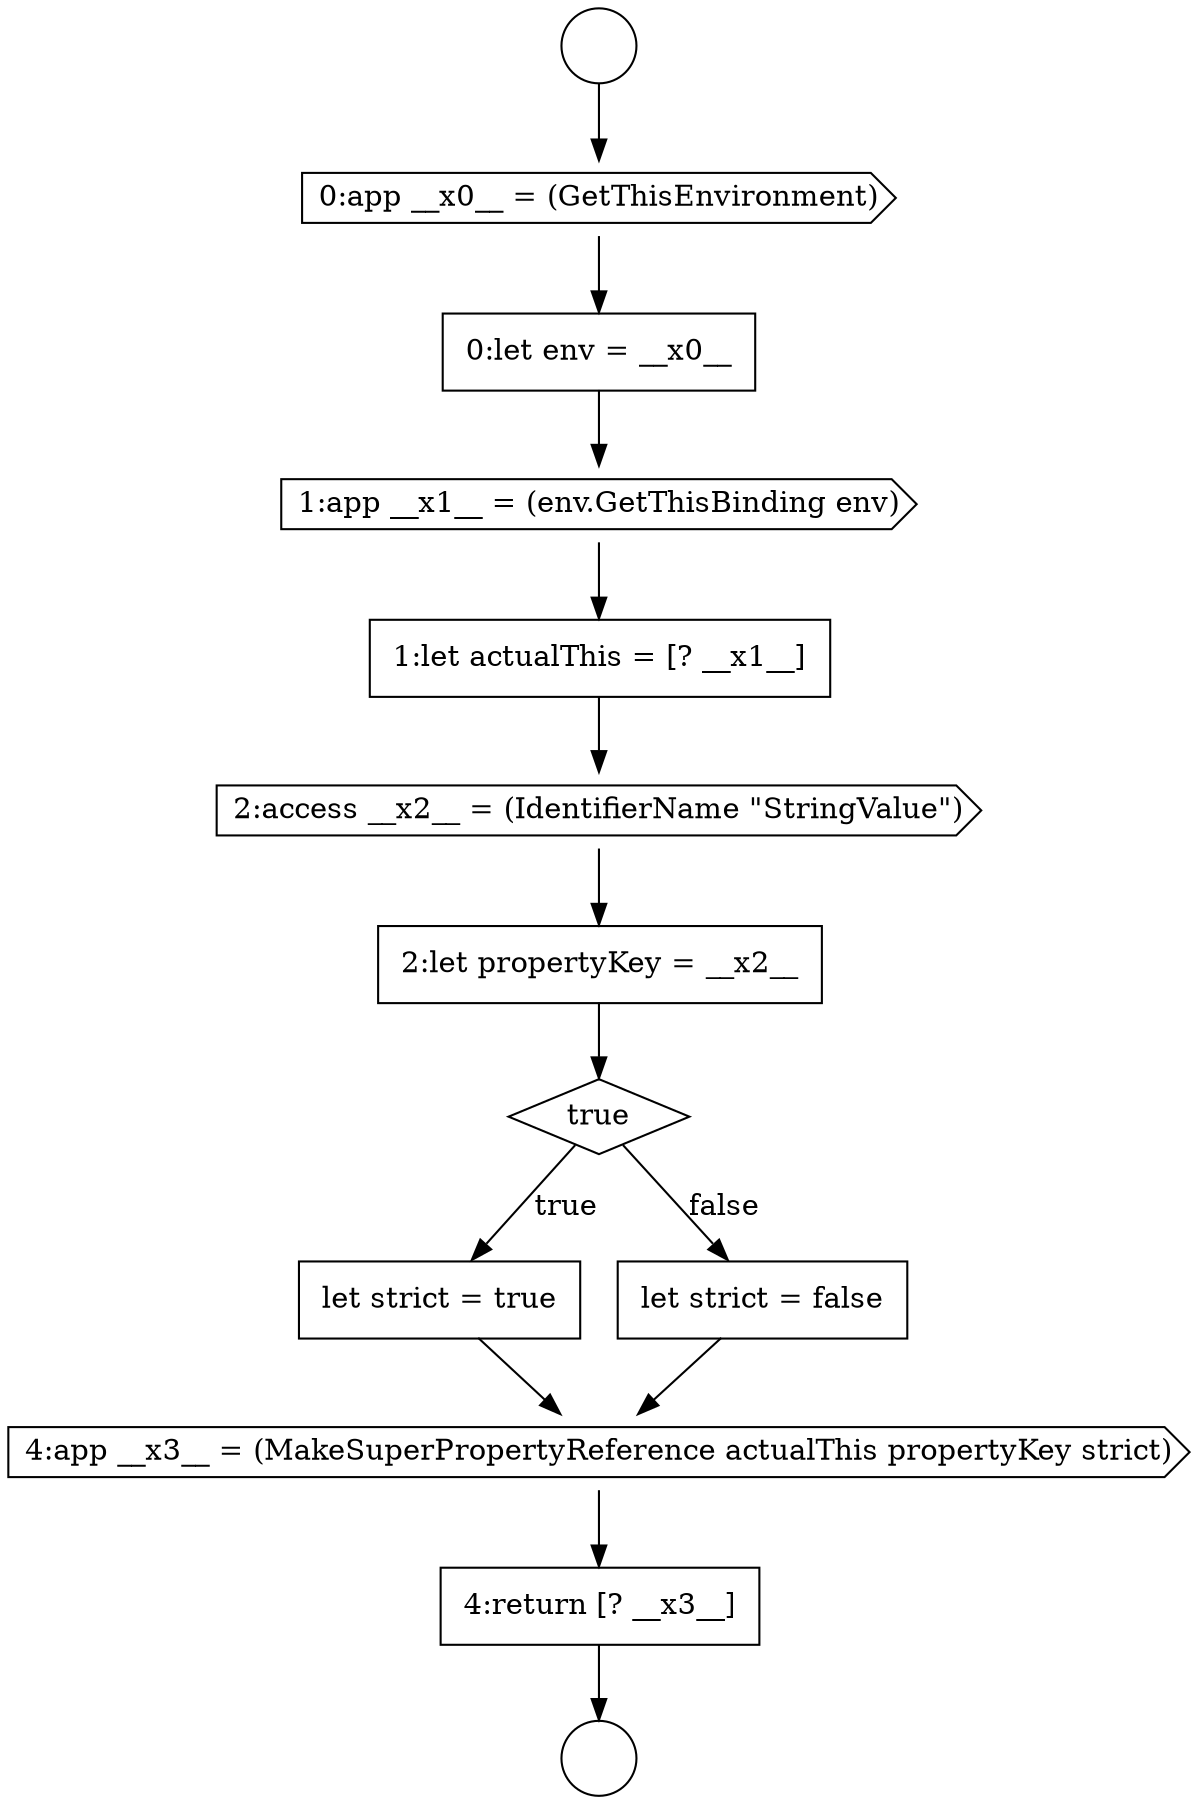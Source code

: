 digraph {
  node4697 [shape=circle label=" " color="black" fillcolor="white" style=filled]
  node4696 [shape=circle label=" " color="black" fillcolor="white" style=filled]
  node4700 [shape=cds, label=<<font color="black">1:app __x1__ = (env.GetThisBinding env)</font>> color="black" fillcolor="white" style=filled]
  node4708 [shape=none, margin=0, label=<<font color="black">
    <table border="0" cellborder="1" cellspacing="0" cellpadding="10">
      <tr><td align="left">4:return [? __x3__]</td></tr>
    </table>
  </font>> color="black" fillcolor="white" style=filled]
  node4703 [shape=none, margin=0, label=<<font color="black">
    <table border="0" cellborder="1" cellspacing="0" cellpadding="10">
      <tr><td align="left">2:let propertyKey = __x2__</td></tr>
    </table>
  </font>> color="black" fillcolor="white" style=filled]
  node4698 [shape=cds, label=<<font color="black">0:app __x0__ = (GetThisEnvironment)</font>> color="black" fillcolor="white" style=filled]
  node4705 [shape=none, margin=0, label=<<font color="black">
    <table border="0" cellborder="1" cellspacing="0" cellpadding="10">
      <tr><td align="left">let strict = true</td></tr>
    </table>
  </font>> color="black" fillcolor="white" style=filled]
  node4706 [shape=none, margin=0, label=<<font color="black">
    <table border="0" cellborder="1" cellspacing="0" cellpadding="10">
      <tr><td align="left">let strict = false</td></tr>
    </table>
  </font>> color="black" fillcolor="white" style=filled]
  node4702 [shape=cds, label=<<font color="black">2:access __x2__ = (IdentifierName &quot;StringValue&quot;)</font>> color="black" fillcolor="white" style=filled]
  node4701 [shape=none, margin=0, label=<<font color="black">
    <table border="0" cellborder="1" cellspacing="0" cellpadding="10">
      <tr><td align="left">1:let actualThis = [? __x1__]</td></tr>
    </table>
  </font>> color="black" fillcolor="white" style=filled]
  node4707 [shape=cds, label=<<font color="black">4:app __x3__ = (MakeSuperPropertyReference actualThis propertyKey strict)</font>> color="black" fillcolor="white" style=filled]
  node4704 [shape=diamond, label=<<font color="black">true</font>> color="black" fillcolor="white" style=filled]
  node4699 [shape=none, margin=0, label=<<font color="black">
    <table border="0" cellborder="1" cellspacing="0" cellpadding="10">
      <tr><td align="left">0:let env = __x0__</td></tr>
    </table>
  </font>> color="black" fillcolor="white" style=filled]
  node4706 -> node4707 [ color="black"]
  node4701 -> node4702 [ color="black"]
  node4705 -> node4707 [ color="black"]
  node4702 -> node4703 [ color="black"]
  node4699 -> node4700 [ color="black"]
  node4707 -> node4708 [ color="black"]
  node4700 -> node4701 [ color="black"]
  node4708 -> node4697 [ color="black"]
  node4703 -> node4704 [ color="black"]
  node4698 -> node4699 [ color="black"]
  node4696 -> node4698 [ color="black"]
  node4704 -> node4705 [label=<<font color="black">true</font>> color="black"]
  node4704 -> node4706 [label=<<font color="black">false</font>> color="black"]
}
